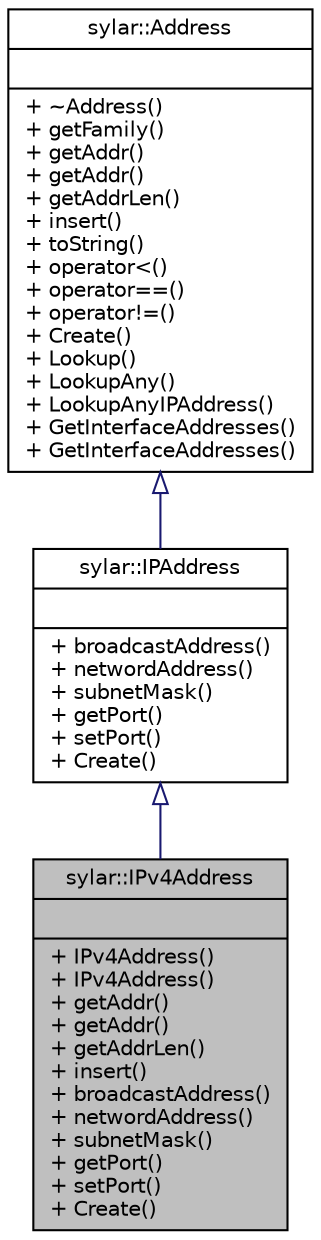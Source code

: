 digraph "sylar::IPv4Address"
{
 // LATEX_PDF_SIZE
  edge [fontname="Helvetica",fontsize="10",labelfontname="Helvetica",labelfontsize="10"];
  node [fontname="Helvetica",fontsize="10",shape=record];
  Node1 [label="{sylar::IPv4Address\n||+ IPv4Address()\l+ IPv4Address()\l+ getAddr()\l+ getAddr()\l+ getAddrLen()\l+ insert()\l+ broadcastAddress()\l+ networdAddress()\l+ subnetMask()\l+ getPort()\l+ setPort()\l+ Create()\l}",height=0.2,width=0.4,color="black", fillcolor="grey75", style="filled", fontcolor="black",tooltip="IPv4地址"];
  Node2 -> Node1 [dir="back",color="midnightblue",fontsize="10",style="solid",arrowtail="onormal",fontname="Helvetica"];
  Node2 [label="{sylar::IPAddress\n||+ broadcastAddress()\l+ networdAddress()\l+ subnetMask()\l+ getPort()\l+ setPort()\l+ Create()\l}",height=0.2,width=0.4,color="black", fillcolor="white", style="filled",URL="$classsylar_1_1IPAddress.html",tooltip="IP地址的基类"];
  Node3 -> Node2 [dir="back",color="midnightblue",fontsize="10",style="solid",arrowtail="onormal",fontname="Helvetica"];
  Node3 [label="{sylar::Address\n||+ ~Address()\l+ getFamily()\l+ getAddr()\l+ getAddr()\l+ getAddrLen()\l+ insert()\l+ toString()\l+ operator\<()\l+ operator==()\l+ operator!=()\l+ Create()\l+ Lookup()\l+ LookupAny()\l+ LookupAnyIPAddress()\l+ GetInterfaceAddresses()\l+ GetInterfaceAddresses()\l}",height=0.2,width=0.4,color="black", fillcolor="white", style="filled",URL="$classsylar_1_1Address.html",tooltip="网络地址的基类,抽象类"];
}

